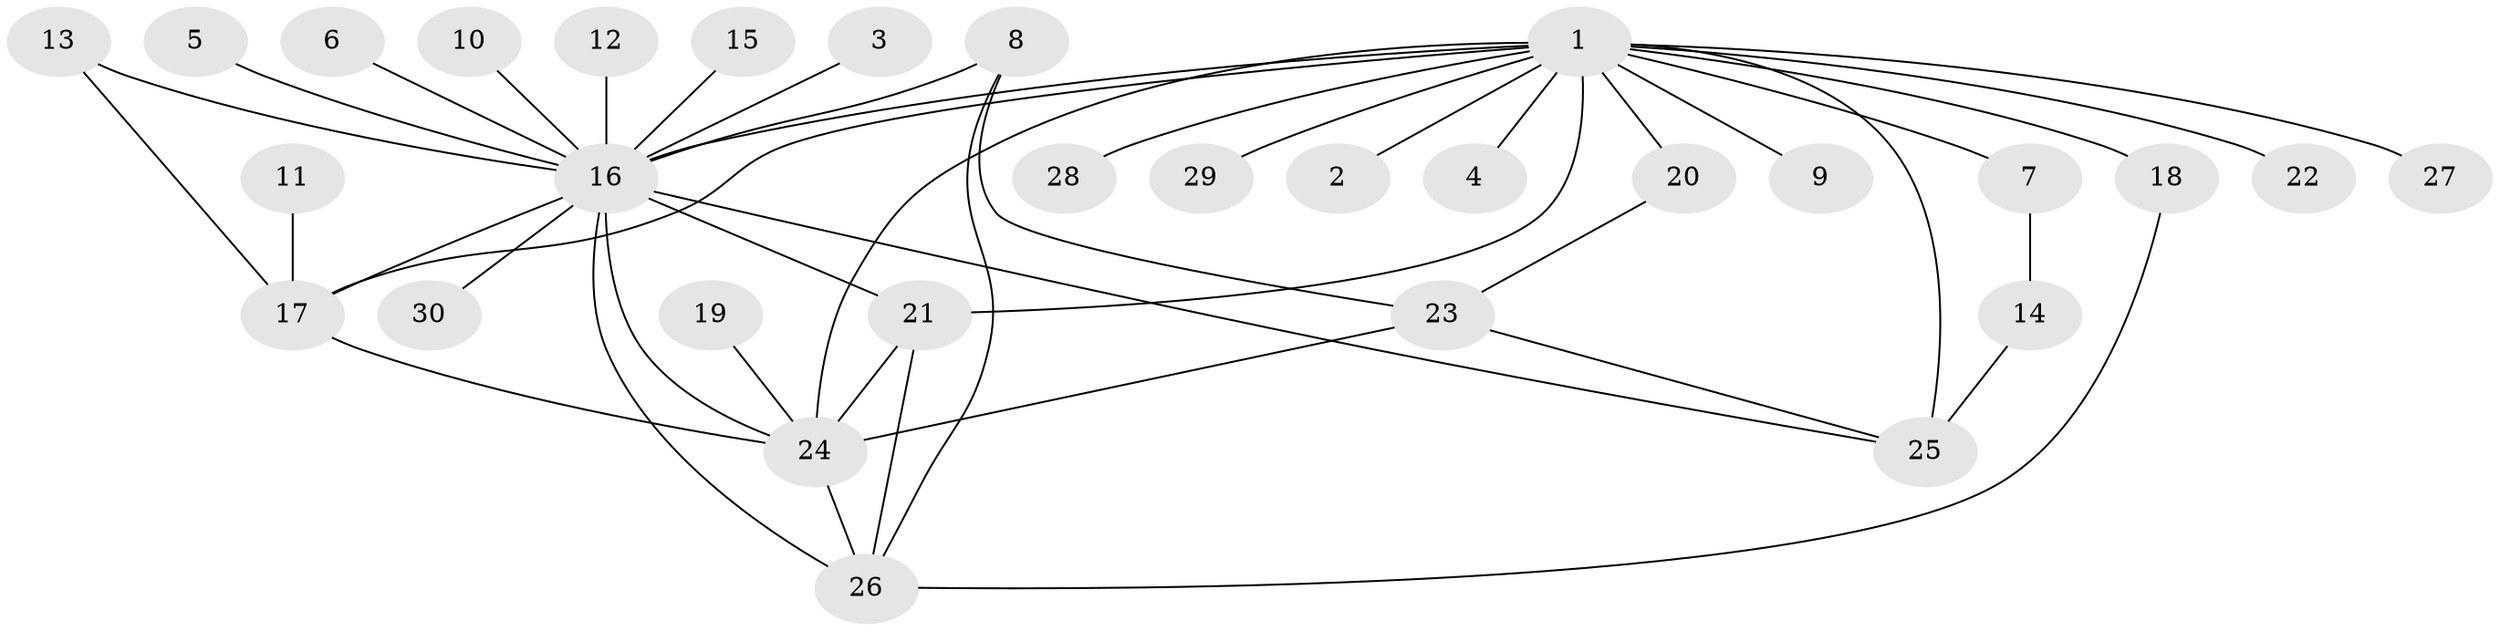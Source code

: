 // original degree distribution, {21: 0.01694915254237288, 6: 0.03389830508474576, 1: 0.3728813559322034, 10: 0.01694915254237288, 4: 0.0847457627118644, 5: 0.01694915254237288, 7: 0.01694915254237288, 17: 0.01694915254237288, 2: 0.2711864406779661, 3: 0.13559322033898305, 8: 0.01694915254237288}
// Generated by graph-tools (version 1.1) at 2025/26/03/09/25 03:26:08]
// undirected, 30 vertices, 44 edges
graph export_dot {
graph [start="1"]
  node [color=gray90,style=filled];
  1;
  2;
  3;
  4;
  5;
  6;
  7;
  8;
  9;
  10;
  11;
  12;
  13;
  14;
  15;
  16;
  17;
  18;
  19;
  20;
  21;
  22;
  23;
  24;
  25;
  26;
  27;
  28;
  29;
  30;
  1 -- 2 [weight=1.0];
  1 -- 4 [weight=1.0];
  1 -- 7 [weight=1.0];
  1 -- 9 [weight=1.0];
  1 -- 16 [weight=2.0];
  1 -- 17 [weight=2.0];
  1 -- 18 [weight=2.0];
  1 -- 20 [weight=1.0];
  1 -- 21 [weight=2.0];
  1 -- 22 [weight=1.0];
  1 -- 24 [weight=1.0];
  1 -- 25 [weight=1.0];
  1 -- 27 [weight=1.0];
  1 -- 28 [weight=1.0];
  1 -- 29 [weight=1.0];
  3 -- 16 [weight=1.0];
  5 -- 16 [weight=1.0];
  6 -- 16 [weight=1.0];
  7 -- 14 [weight=1.0];
  8 -- 16 [weight=1.0];
  8 -- 23 [weight=1.0];
  8 -- 26 [weight=1.0];
  10 -- 16 [weight=1.0];
  11 -- 17 [weight=1.0];
  12 -- 16 [weight=1.0];
  13 -- 16 [weight=1.0];
  13 -- 17 [weight=1.0];
  14 -- 25 [weight=2.0];
  15 -- 16 [weight=1.0];
  16 -- 17 [weight=1.0];
  16 -- 21 [weight=1.0];
  16 -- 24 [weight=1.0];
  16 -- 25 [weight=1.0];
  16 -- 26 [weight=1.0];
  16 -- 30 [weight=1.0];
  17 -- 24 [weight=2.0];
  18 -- 26 [weight=1.0];
  19 -- 24 [weight=1.0];
  20 -- 23 [weight=1.0];
  21 -- 24 [weight=1.0];
  21 -- 26 [weight=1.0];
  23 -- 24 [weight=1.0];
  23 -- 25 [weight=1.0];
  24 -- 26 [weight=2.0];
}
